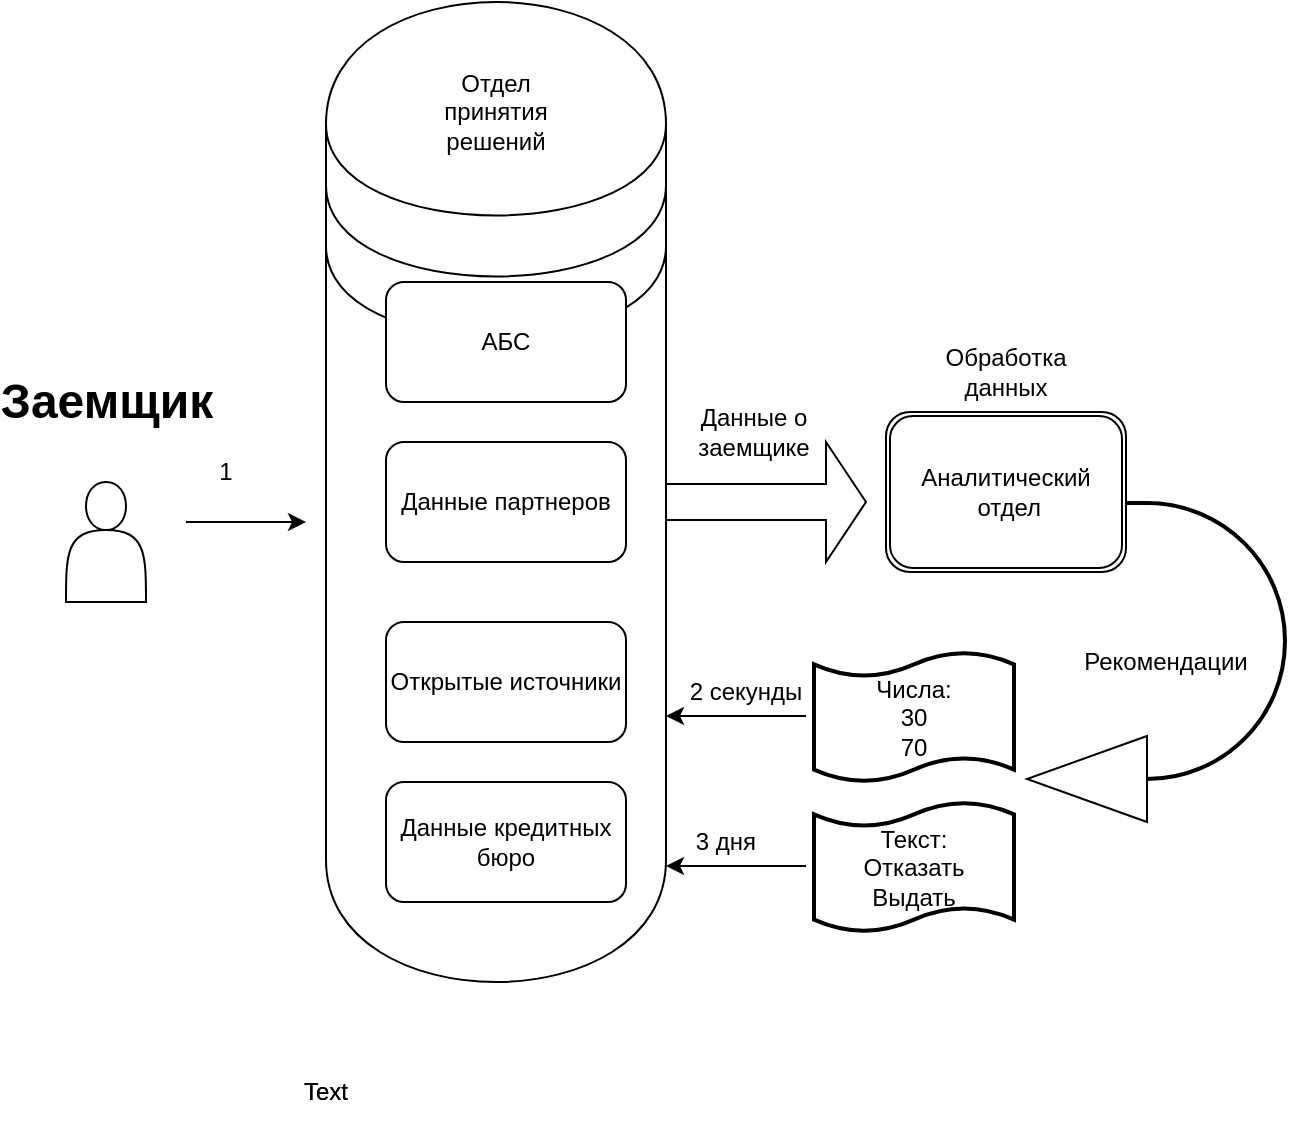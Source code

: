 <mxfile version="21.0.2" type="github">
  <diagram name="Страница 1" id="DrNtkFW8OOAyjXwriSfT">
    <mxGraphModel dx="2068" dy="1101" grid="1" gridSize="10" guides="1" tooltips="1" connect="1" arrows="1" fold="1" page="1" pageScale="1" pageWidth="827" pageHeight="1169" math="0" shadow="0">
      <root>
        <mxCell id="0" />
        <mxCell id="1" parent="0" />
        <mxCell id="E3ZtQgOo_2V0chC50kuB-8" value="" style="shape=datastore;whiteSpace=wrap;html=1;" vertex="1" parent="1">
          <mxGeometry x="170" y="70" width="170" height="490" as="geometry" />
        </mxCell>
        <mxCell id="E3ZtQgOo_2V0chC50kuB-1" value="" style="shape=actor;whiteSpace=wrap;html=1;" vertex="1" parent="1">
          <mxGeometry x="40" y="310" width="40" height="60" as="geometry" />
        </mxCell>
        <mxCell id="E3ZtQgOo_2V0chC50kuB-2" value="АБС" style="rounded=1;whiteSpace=wrap;html=1;" vertex="1" parent="1">
          <mxGeometry x="200" y="210" width="120" height="60" as="geometry" />
        </mxCell>
        <mxCell id="E3ZtQgOo_2V0chC50kuB-3" value="Заемщик" style="text;strokeColor=none;fillColor=none;html=1;fontSize=24;fontStyle=1;verticalAlign=middle;align=center;" vertex="1" parent="1">
          <mxGeometry x="10" y="250" width="100" height="40" as="geometry" />
        </mxCell>
        <mxCell id="E3ZtQgOo_2V0chC50kuB-4" value="Данные партнеров" style="rounded=1;whiteSpace=wrap;html=1;" vertex="1" parent="1">
          <mxGeometry x="200" y="290" width="120" height="60" as="geometry" />
        </mxCell>
        <mxCell id="E3ZtQgOo_2V0chC50kuB-5" value="Открытые источники" style="rounded=1;whiteSpace=wrap;html=1;" vertex="1" parent="1">
          <mxGeometry x="200" y="380" width="120" height="60" as="geometry" />
        </mxCell>
        <mxCell id="E3ZtQgOo_2V0chC50kuB-6" value="Данные кредитных бюро" style="rounded=1;whiteSpace=wrap;html=1;" vertex="1" parent="1">
          <mxGeometry x="200" y="460" width="120" height="60" as="geometry" />
        </mxCell>
        <mxCell id="E3ZtQgOo_2V0chC50kuB-10" value="Отдел принятия решений" style="text;html=1;strokeColor=none;fillColor=none;align=center;verticalAlign=middle;whiteSpace=wrap;rounded=0;" vertex="1" parent="1">
          <mxGeometry x="220" y="100" width="70" height="50" as="geometry" />
        </mxCell>
        <mxCell id="E3ZtQgOo_2V0chC50kuB-12" value="" style="shape=singleArrow;whiteSpace=wrap;html=1;" vertex="1" parent="1">
          <mxGeometry x="340" y="290" width="100" height="60" as="geometry" />
        </mxCell>
        <mxCell id="E3ZtQgOo_2V0chC50kuB-13" value="" style="endArrow=classic;html=1;rounded=0;" edge="1" parent="1">
          <mxGeometry relative="1" as="geometry">
            <mxPoint x="100" y="330" as="sourcePoint" />
            <mxPoint x="160" y="330" as="targetPoint" />
          </mxGeometry>
        </mxCell>
        <mxCell id="E3ZtQgOo_2V0chC50kuB-15" value="Аналитический &amp;nbsp;отдел" style="shape=ext;double=1;rounded=1;whiteSpace=wrap;html=1;" vertex="1" parent="1">
          <mxGeometry x="450" y="275" width="120" height="80" as="geometry" />
        </mxCell>
        <mxCell id="E3ZtQgOo_2V0chC50kuB-16" value="Данные о заемщике" style="text;html=1;strokeColor=none;fillColor=none;align=center;verticalAlign=middle;whiteSpace=wrap;rounded=0;" vertex="1" parent="1">
          <mxGeometry x="353.5" y="270" width="60" height="30" as="geometry" />
        </mxCell>
        <mxCell id="E3ZtQgOo_2V0chC50kuB-17" value="Обработка данных&lt;br&gt;" style="text;html=1;strokeColor=none;fillColor=none;align=center;verticalAlign=middle;whiteSpace=wrap;rounded=0;" vertex="1" parent="1">
          <mxGeometry x="480" y="240" width="60" height="30" as="geometry" />
        </mxCell>
        <mxCell id="E3ZtQgOo_2V0chC50kuB-20" value="Числа:&lt;br&gt;30&lt;br&gt;70" style="shape=tape;whiteSpace=wrap;html=1;strokeWidth=2;size=0.19" vertex="1" parent="1">
          <mxGeometry x="414" y="395" width="100" height="65" as="geometry" />
        </mxCell>
        <mxCell id="E3ZtQgOo_2V0chC50kuB-21" value="Текст:&lt;br&gt;Отказать&lt;br&gt;Выдать" style="shape=tape;whiteSpace=wrap;html=1;strokeWidth=2;size=0.19" vertex="1" parent="1">
          <mxGeometry x="414" y="470" width="100" height="65" as="geometry" />
        </mxCell>
        <mxCell id="E3ZtQgOo_2V0chC50kuB-22" value="" style="html=1;shadow=0;dashed=0;align=center;verticalAlign=middle;shape=mxgraph.arrows2.uTurnArrow;dy=0.5;arrowHead=43;dx2=60;rotation=-180;" vertex="1" parent="1">
          <mxGeometry x="570" y="320" width="80" height="160" as="geometry" />
        </mxCell>
        <mxCell id="E3ZtQgOo_2V0chC50kuB-25" value="Рекомендации" style="text;html=1;strokeColor=none;fillColor=none;align=center;verticalAlign=middle;whiteSpace=wrap;rounded=0;" vertex="1" parent="1">
          <mxGeometry x="560" y="385" width="60" height="30" as="geometry" />
        </mxCell>
        <mxCell id="E3ZtQgOo_2V0chC50kuB-26" value="" style="endArrow=classic;html=1;rounded=0;" edge="1" parent="1">
          <mxGeometry width="50" height="50" relative="1" as="geometry">
            <mxPoint x="410" y="427" as="sourcePoint" />
            <mxPoint x="340" y="427" as="targetPoint" />
          </mxGeometry>
        </mxCell>
        <mxCell id="E3ZtQgOo_2V0chC50kuB-27" value="" style="endArrow=classic;html=1;rounded=0;" edge="1" parent="1">
          <mxGeometry width="50" height="50" relative="1" as="geometry">
            <mxPoint x="410" y="502" as="sourcePoint" />
            <mxPoint x="340" y="502" as="targetPoint" />
          </mxGeometry>
        </mxCell>
        <mxCell id="E3ZtQgOo_2V0chC50kuB-30" value="2 секунды" style="text;html=1;strokeColor=none;fillColor=none;align=center;verticalAlign=middle;whiteSpace=wrap;rounded=0;" vertex="1" parent="1">
          <mxGeometry x="350" y="400" width="60" height="30" as="geometry" />
        </mxCell>
        <mxCell id="E3ZtQgOo_2V0chC50kuB-31" value="3 дня" style="text;html=1;strokeColor=none;fillColor=none;align=center;verticalAlign=middle;whiteSpace=wrap;rounded=0;" vertex="1" parent="1">
          <mxGeometry x="340" y="475" width="60" height="30" as="geometry" />
        </mxCell>
        <mxCell id="E3ZtQgOo_2V0chC50kuB-32" value="Text" style="text;html=1;strokeColor=none;fillColor=none;align=center;verticalAlign=middle;whiteSpace=wrap;rounded=0;" vertex="1" parent="1">
          <mxGeometry x="140" y="600" width="60" height="30" as="geometry" />
        </mxCell>
        <mxCell id="E3ZtQgOo_2V0chC50kuB-33" value="Text" style="text;html=1;strokeColor=none;fillColor=none;align=center;verticalAlign=middle;whiteSpace=wrap;rounded=0;" vertex="1" parent="1">
          <mxGeometry x="140" y="600" width="60" height="30" as="geometry" />
        </mxCell>
        <mxCell id="E3ZtQgOo_2V0chC50kuB-34" value="1" style="text;html=1;strokeColor=none;fillColor=none;align=center;verticalAlign=middle;whiteSpace=wrap;rounded=0;" vertex="1" parent="1">
          <mxGeometry x="90" y="290" width="60" height="30" as="geometry" />
        </mxCell>
      </root>
    </mxGraphModel>
  </diagram>
</mxfile>
